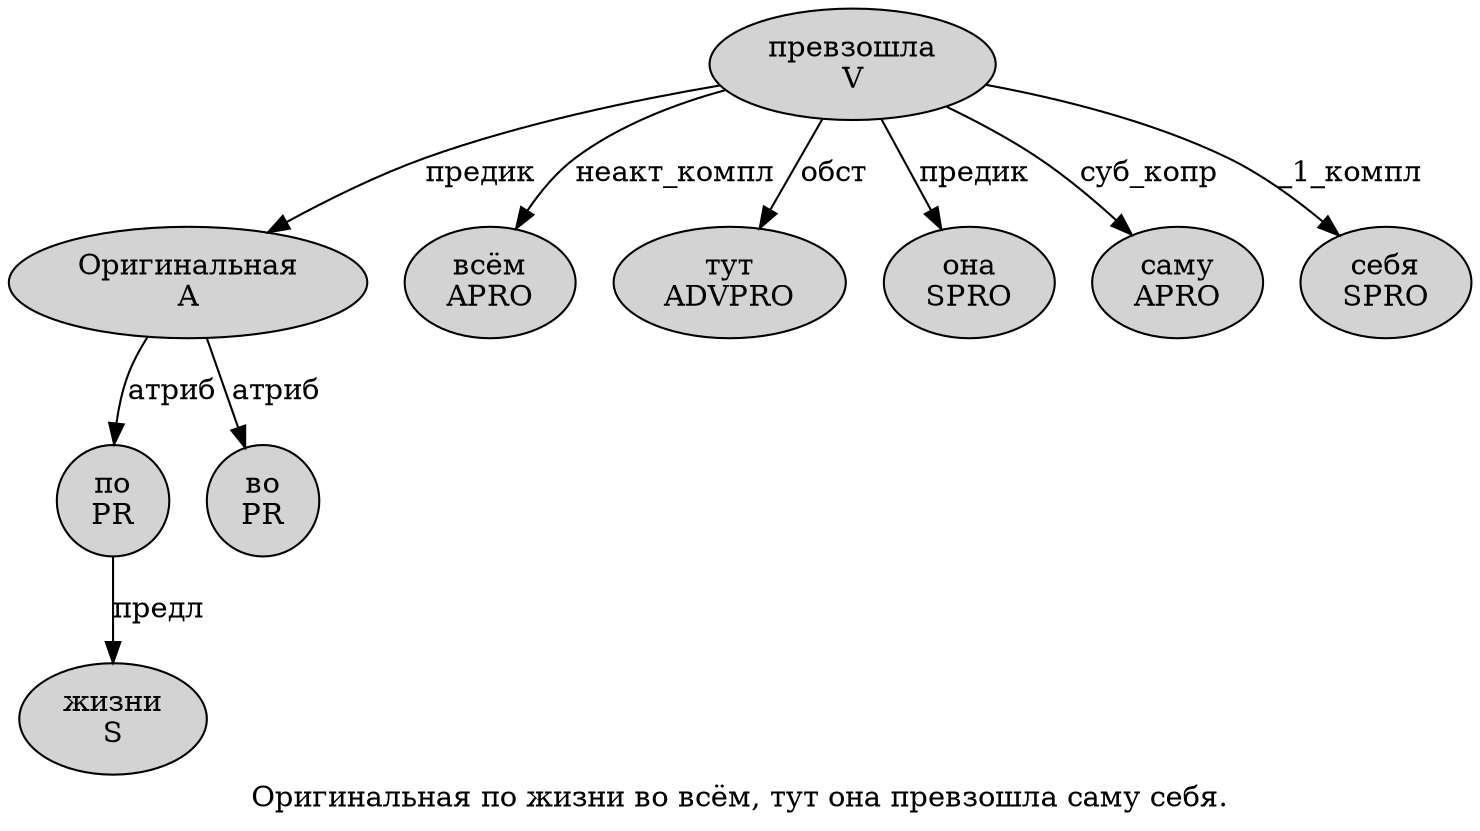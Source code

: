 digraph SENTENCE_377 {
	graph [label="Оригинальная по жизни во всём, тут она превзошла саму себя."]
	node [style=filled]
		0 [label="Оригинальная
A" color="" fillcolor=lightgray penwidth=1 shape=ellipse]
		1 [label="по
PR" color="" fillcolor=lightgray penwidth=1 shape=ellipse]
		2 [label="жизни
S" color="" fillcolor=lightgray penwidth=1 shape=ellipse]
		3 [label="во
PR" color="" fillcolor=lightgray penwidth=1 shape=ellipse]
		4 [label="всём
APRO" color="" fillcolor=lightgray penwidth=1 shape=ellipse]
		6 [label="тут
ADVPRO" color="" fillcolor=lightgray penwidth=1 shape=ellipse]
		7 [label="она
SPRO" color="" fillcolor=lightgray penwidth=1 shape=ellipse]
		8 [label="превзошла
V" color="" fillcolor=lightgray penwidth=1 shape=ellipse]
		9 [label="саму
APRO" color="" fillcolor=lightgray penwidth=1 shape=ellipse]
		10 [label="себя
SPRO" color="" fillcolor=lightgray penwidth=1 shape=ellipse]
			0 -> 1 [label="атриб"]
			0 -> 3 [label="атриб"]
			1 -> 2 [label="предл"]
			8 -> 0 [label="предик"]
			8 -> 4 [label="неакт_компл"]
			8 -> 6 [label="обст"]
			8 -> 7 [label="предик"]
			8 -> 9 [label="суб_копр"]
			8 -> 10 [label="_1_компл"]
}